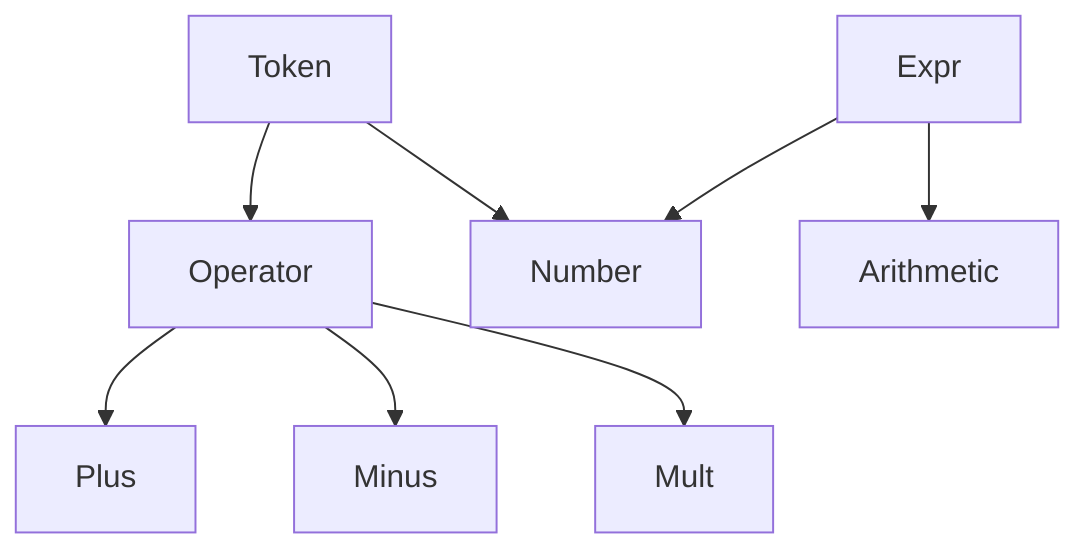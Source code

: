 graph TB
    Token --> Operator
    Token --> Number

    Operator --> Plus
    Operator --> Minus
    Operator --> Mult

    Expr --> Number
    Expr --> Arithmetic